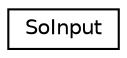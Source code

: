 digraph "Graphical Class Hierarchy"
{
 // LATEX_PDF_SIZE
  edge [fontname="Helvetica",fontsize="10",labelfontname="Helvetica",labelfontsize="10"];
  node [fontname="Helvetica",fontsize="10",shape=record];
  rankdir="LR";
  Node0 [label="SoInput",height=0.2,width=0.4,color="black", fillcolor="white", style="filled",URL="$classSoInput.html",tooltip="The SoInput class is an abstraction of file import functionality."];
}
